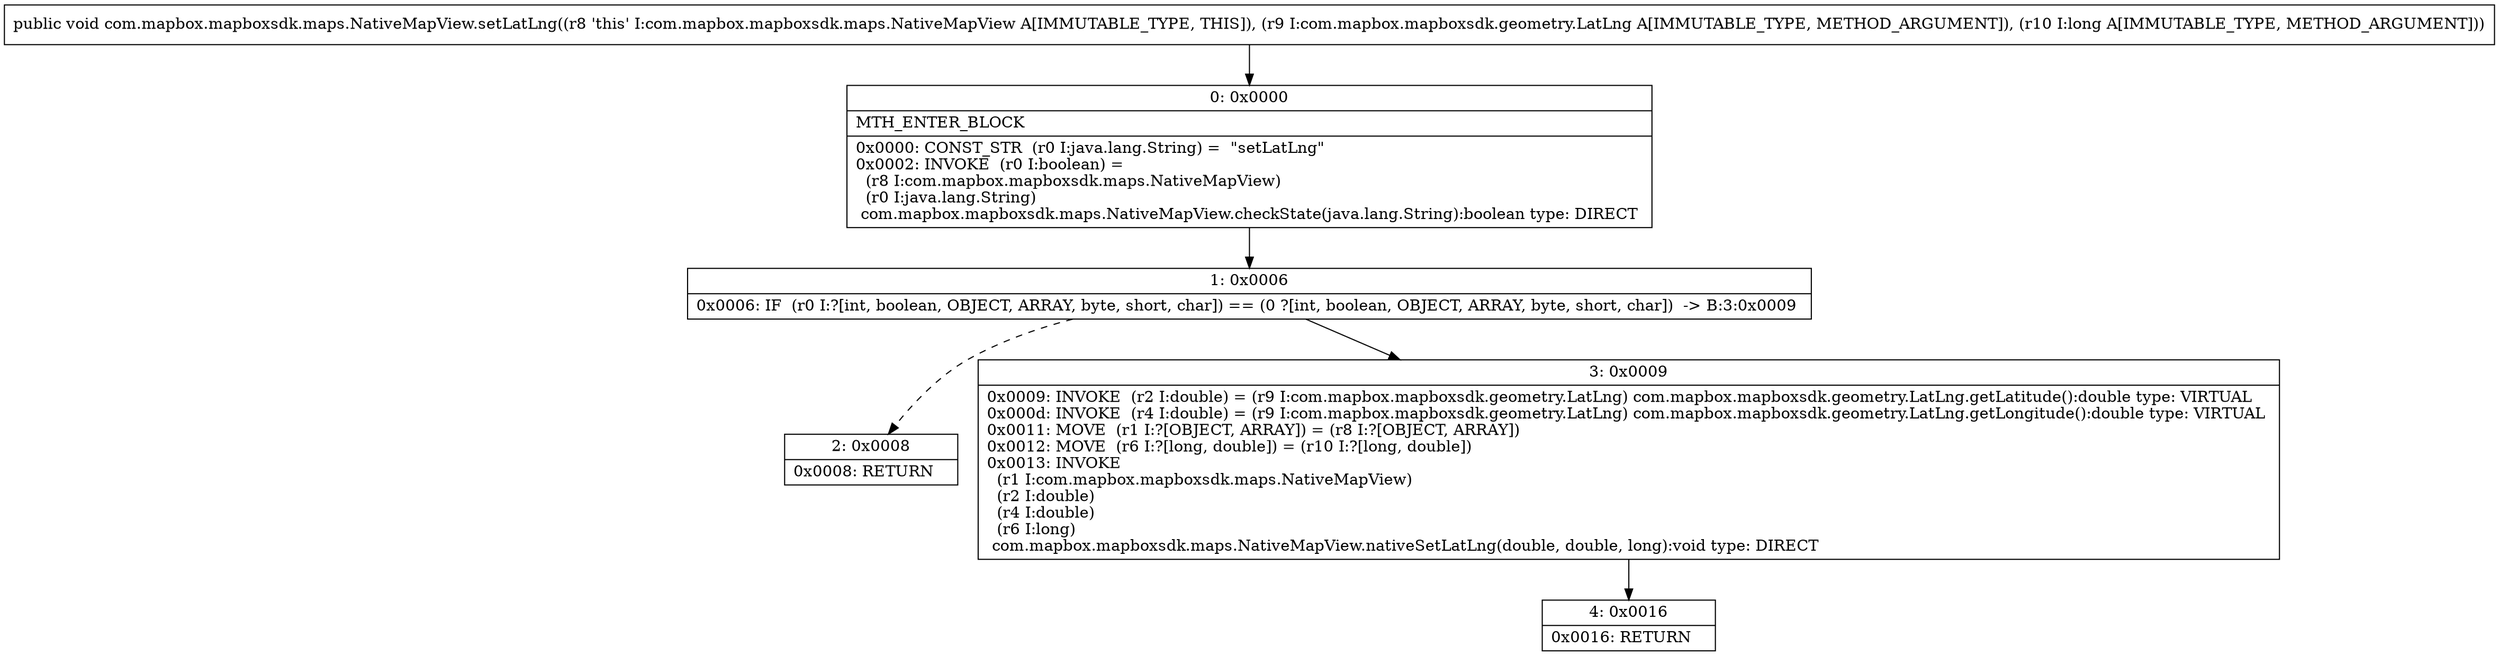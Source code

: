 digraph "CFG forcom.mapbox.mapboxsdk.maps.NativeMapView.setLatLng(Lcom\/mapbox\/mapboxsdk\/geometry\/LatLng;J)V" {
Node_0 [shape=record,label="{0\:\ 0x0000|MTH_ENTER_BLOCK\l|0x0000: CONST_STR  (r0 I:java.lang.String) =  \"setLatLng\" \l0x0002: INVOKE  (r0 I:boolean) = \l  (r8 I:com.mapbox.mapboxsdk.maps.NativeMapView)\l  (r0 I:java.lang.String)\l com.mapbox.mapboxsdk.maps.NativeMapView.checkState(java.lang.String):boolean type: DIRECT \l}"];
Node_1 [shape=record,label="{1\:\ 0x0006|0x0006: IF  (r0 I:?[int, boolean, OBJECT, ARRAY, byte, short, char]) == (0 ?[int, boolean, OBJECT, ARRAY, byte, short, char])  \-\> B:3:0x0009 \l}"];
Node_2 [shape=record,label="{2\:\ 0x0008|0x0008: RETURN   \l}"];
Node_3 [shape=record,label="{3\:\ 0x0009|0x0009: INVOKE  (r2 I:double) = (r9 I:com.mapbox.mapboxsdk.geometry.LatLng) com.mapbox.mapboxsdk.geometry.LatLng.getLatitude():double type: VIRTUAL \l0x000d: INVOKE  (r4 I:double) = (r9 I:com.mapbox.mapboxsdk.geometry.LatLng) com.mapbox.mapboxsdk.geometry.LatLng.getLongitude():double type: VIRTUAL \l0x0011: MOVE  (r1 I:?[OBJECT, ARRAY]) = (r8 I:?[OBJECT, ARRAY]) \l0x0012: MOVE  (r6 I:?[long, double]) = (r10 I:?[long, double]) \l0x0013: INVOKE  \l  (r1 I:com.mapbox.mapboxsdk.maps.NativeMapView)\l  (r2 I:double)\l  (r4 I:double)\l  (r6 I:long)\l com.mapbox.mapboxsdk.maps.NativeMapView.nativeSetLatLng(double, double, long):void type: DIRECT \l}"];
Node_4 [shape=record,label="{4\:\ 0x0016|0x0016: RETURN   \l}"];
MethodNode[shape=record,label="{public void com.mapbox.mapboxsdk.maps.NativeMapView.setLatLng((r8 'this' I:com.mapbox.mapboxsdk.maps.NativeMapView A[IMMUTABLE_TYPE, THIS]), (r9 I:com.mapbox.mapboxsdk.geometry.LatLng A[IMMUTABLE_TYPE, METHOD_ARGUMENT]), (r10 I:long A[IMMUTABLE_TYPE, METHOD_ARGUMENT])) }"];
MethodNode -> Node_0;
Node_0 -> Node_1;
Node_1 -> Node_2[style=dashed];
Node_1 -> Node_3;
Node_3 -> Node_4;
}


